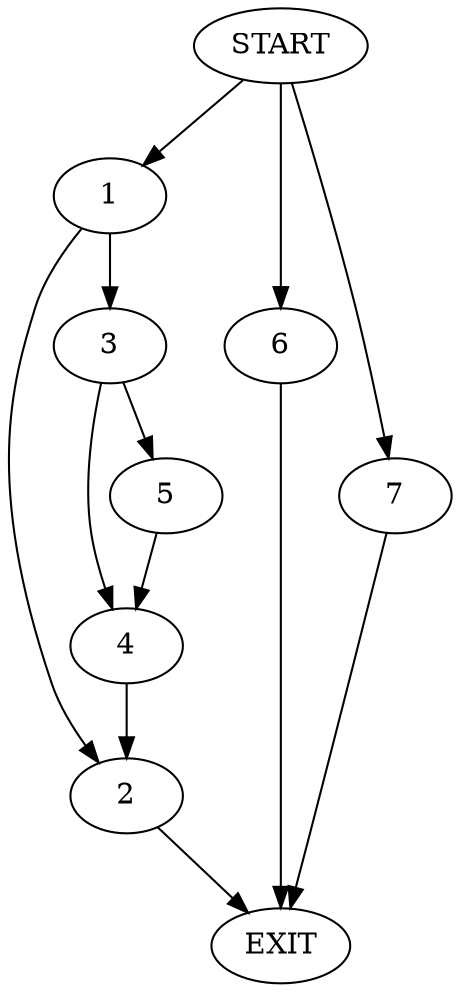 digraph {
0 [label="START"]
8 [label="EXIT"]
0 -> 1
1 -> 2
1 -> 3
2 -> 8
3 -> 4
3 -> 5
5 -> 4
4 -> 2
0 -> 6
6 -> 8
0 -> 7
7 -> 8
}
